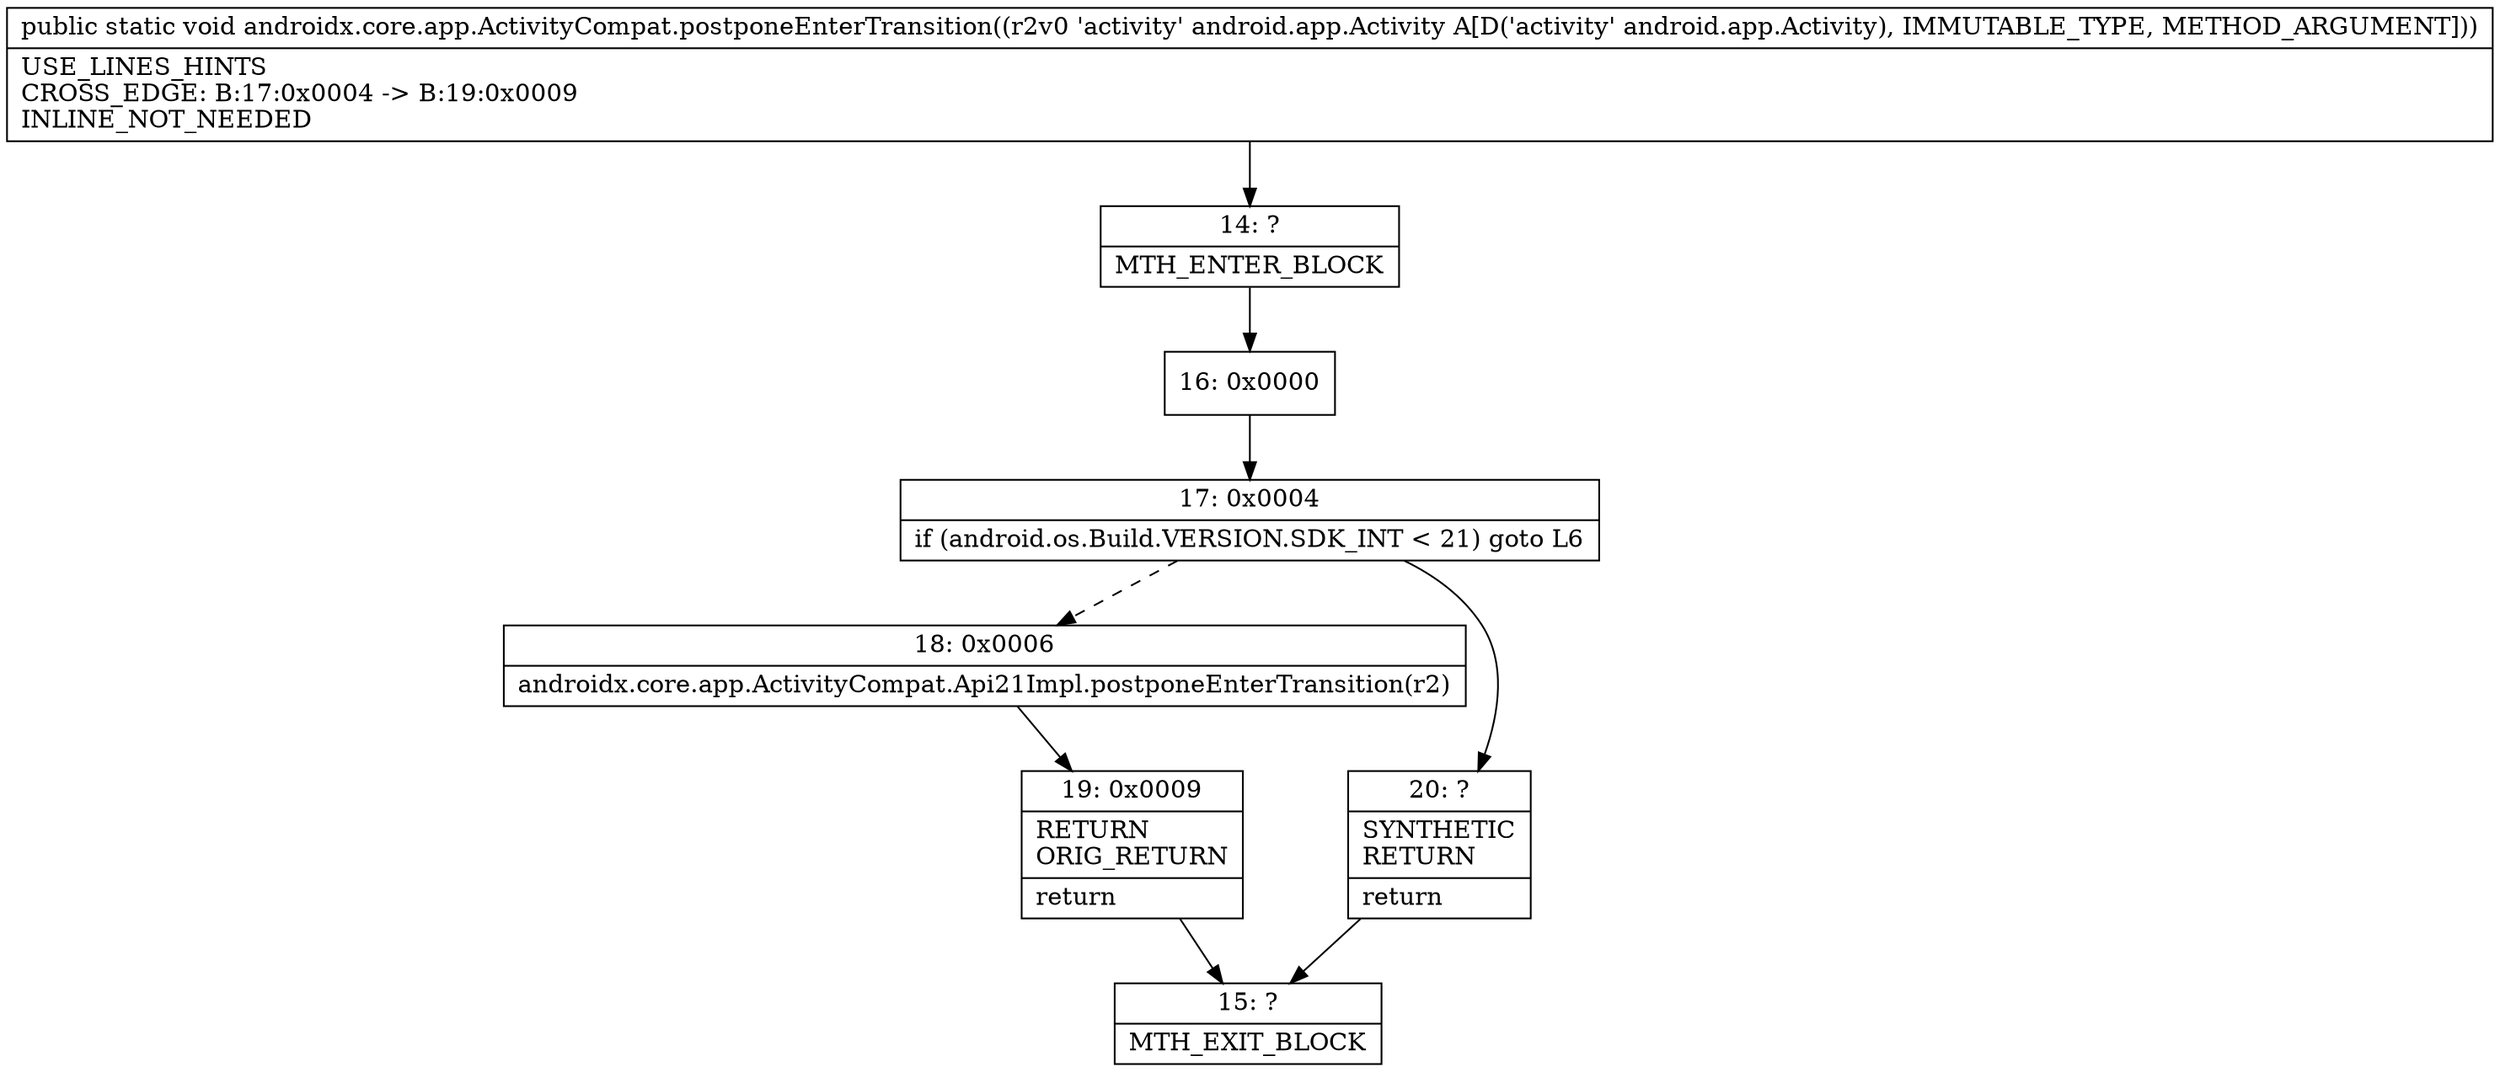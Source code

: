 digraph "CFG forandroidx.core.app.ActivityCompat.postponeEnterTransition(Landroid\/app\/Activity;)V" {
Node_14 [shape=record,label="{14\:\ ?|MTH_ENTER_BLOCK\l}"];
Node_16 [shape=record,label="{16\:\ 0x0000}"];
Node_17 [shape=record,label="{17\:\ 0x0004|if (android.os.Build.VERSION.SDK_INT \< 21) goto L6\l}"];
Node_18 [shape=record,label="{18\:\ 0x0006|androidx.core.app.ActivityCompat.Api21Impl.postponeEnterTransition(r2)\l}"];
Node_19 [shape=record,label="{19\:\ 0x0009|RETURN\lORIG_RETURN\l|return\l}"];
Node_15 [shape=record,label="{15\:\ ?|MTH_EXIT_BLOCK\l}"];
Node_20 [shape=record,label="{20\:\ ?|SYNTHETIC\lRETURN\l|return\l}"];
MethodNode[shape=record,label="{public static void androidx.core.app.ActivityCompat.postponeEnterTransition((r2v0 'activity' android.app.Activity A[D('activity' android.app.Activity), IMMUTABLE_TYPE, METHOD_ARGUMENT]))  | USE_LINES_HINTS\lCROSS_EDGE: B:17:0x0004 \-\> B:19:0x0009\lINLINE_NOT_NEEDED\l}"];
MethodNode -> Node_14;Node_14 -> Node_16;
Node_16 -> Node_17;
Node_17 -> Node_18[style=dashed];
Node_17 -> Node_20;
Node_18 -> Node_19;
Node_19 -> Node_15;
Node_20 -> Node_15;
}

